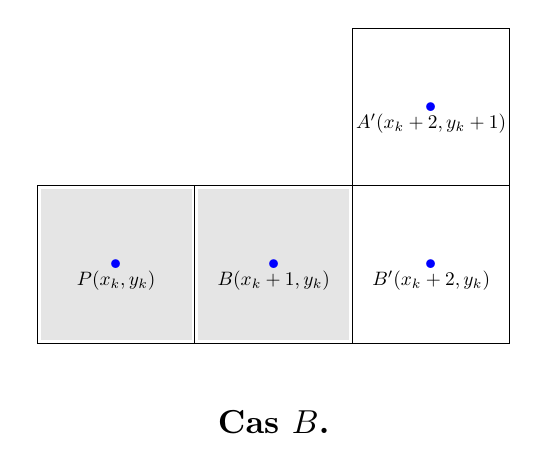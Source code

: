 ﻿\tikzstyle{arrow} = [->,>=latex,thick,blue]
\begin{tikzpicture}[scale=2]

\def\xmax{1}
\def\ymax{1}
\pgfmathsetmacro\xmaxplus{int(\xmax +1)}
\pgfmathsetmacro\ymaxplus{int(\ymax +1)}

\newcommand{\pixel}[2]{\fill[black!10] (#1-0.48,#2-0.48) rectangle ++(0.96,0.96);}

\newcommand{\cross}[3]{
\draw[black,very thick] (#1-0.2,#2)--++(0.4,0);
\draw[black,very thick] (#1,#2-0.2)--++(0,0.4);
\node[black, below right] at (#1,#2) {#3};
}

\draw[thin,xshift=-0.5cm,yshift=-0.5cm] (0,0) rectangle ++(1,1);
\draw[thin,xshift=-0.5cm,yshift=-0.5cm] (1,0) rectangle ++(1,1);
\draw[thin,xshift=-0.5cm,yshift=-0.5cm] (2,0) rectangle ++(1,1);
\draw[thin,xshift=-0.5cm,yshift=-0.5cm] (2,1) rectangle ++(1,1);
%\draw[thin, dashed,xshift=-0.5cm,yshift=-0.5cm] (1,1) rectangle ++(1,1);

%\draw[arrow,thick] (0,0)--(\xmax+1,0) node[right]{$i$};
%\draw[arrow,thick] (0,0)--(0,\ymax+1) node[above]{$j$};

% \foreach \x in {0,...,\xmax}{
%     \node[below] at (\x,-0.5) {\tiny $\x$};
% }
% \foreach \y in {0,...,\ymax}{
%     \node[left] at (-0.5,\y) {\tiny $\y$};
% }

% Pixel of the segments from (0,0) to (a,b)
\pgfmathsetmacro\a{\xmax}
\pgfmathsetmacro\b{\ymax}

% \foreach \i in {0,...,\a}{
%   \pgfmathtruncatemacro\j{round(\i*\b/\a+0.01)};
%   \pixel{\i}{\j}; 
% } 

% Rk : the "-0.01" is because round(0.5)=1 and we want round(0.5)=0

%\cross{0}{0}{$\mathbf{A}$};
%\cross{\a}{\b}{$\mathbf{B}$};

\pixel{0}{0}
\pixel{1}{0}

%\draw[blue!50, very thick] (-0.75,0) -- ++(14:2.5);

\node[blue, scale=3] at (0,0) {.};
\node[below,scale=0.7] at (0,0) {$P(x_k,y_k)$};

%\node[gray, scale=3] at (1,1) {.};
%\node[below,scale=0.7] at (1,1) {$A$};

\node[blue, scale=3] at (1,0) {.};
\node[below,scale=0.7] at (1,0) {$B(x_k+1,y_k)$};

\node[blue, scale=3] at (2,1) {.};
\node[below,scale=0.7] at (2,1) {$A'(x_k+2,y_k+1)$};

\node[blue, scale=3] at (2,0) {.};
\node[below,scale=0.7] at (2,0) {$B'(x_k+2,y_k)$};


%\node[red,scale=1.5] at (0,0) {$d$};

%\draw[arrow] (0,0.3) to[bend left]node[midway, above left] {\scriptsize $-m$} ++(0.9,0.6) ;

%\draw[arrow] (0,0.3) to[bend left] node[midway, above left] {$+p$} ++(0.9,0) ;

\node[scale=1.2] at (1,-1) {\bf Cas $B$.};
\end{tikzpicture}